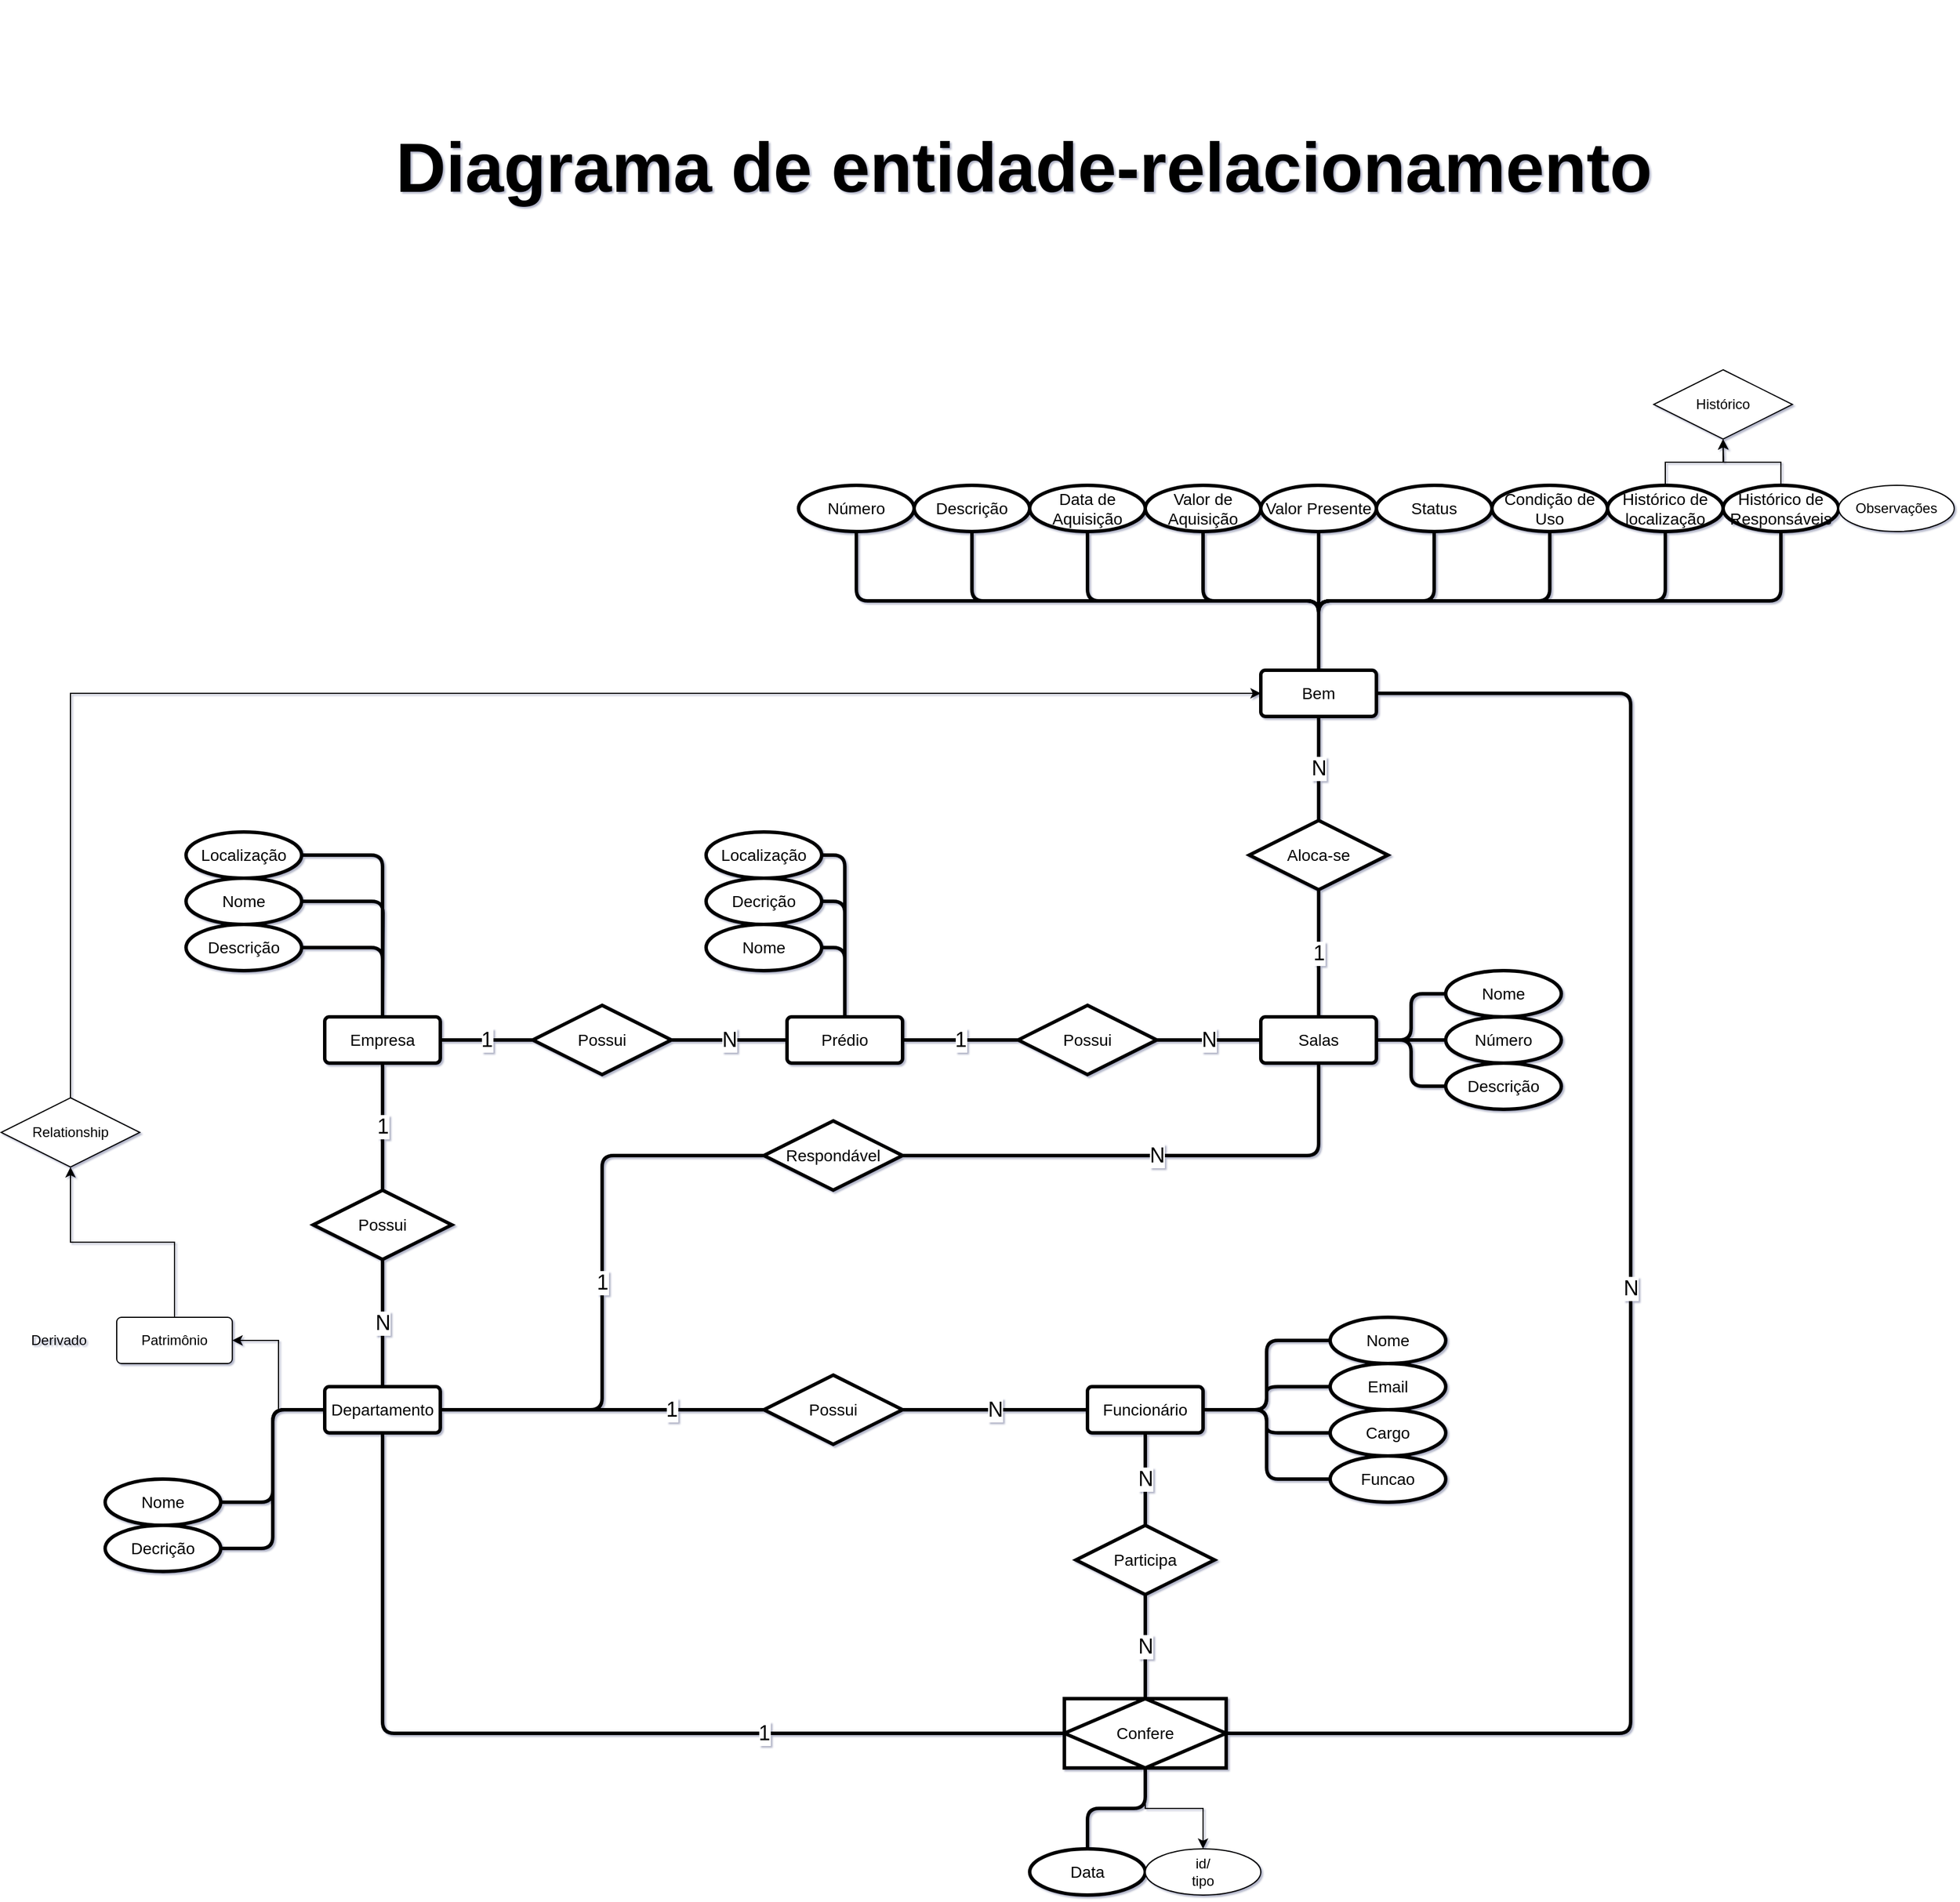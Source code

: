 <mxfile version="24.7.5">
  <diagram name="Page-1" id="T--bDFZihbW74El8pYaS">
    <mxGraphModel dx="2640" dy="2725" grid="1" gridSize="10" guides="1" tooltips="1" connect="1" arrows="1" fold="1" page="0" pageScale="1" pageWidth="850" pageHeight="1100" math="0" shadow="1">
      <root>
        <mxCell id="0" />
        <mxCell id="1" parent="0" />
        <mxCell id="7mthSx3CE8CJNTc02Vdj-50" value="Decrição" style="ellipse;whiteSpace=wrap;html=1;align=center;shadow=0;strokeWidth=3;fontSize=14;" parent="1" vertex="1">
          <mxGeometry x="-410" y="-160" width="100" height="40" as="geometry" />
        </mxCell>
        <mxCell id="7mthSx3CE8CJNTc02Vdj-47" style="edgeStyle=orthogonalEdgeStyle;rounded=1;orthogonalLoop=1;jettySize=auto;html=1;entryX=1;entryY=0.5;entryDx=0;entryDy=0;endArrow=none;endFill=0;curved=0;shadow=0;strokeWidth=3;fontSize=14;" parent="1" source="7mthSx3CE8CJNTc02Vdj-48" target="7mthSx3CE8CJNTc02Vdj-50" edge="1">
          <mxGeometry relative="1" as="geometry" />
        </mxCell>
        <mxCell id="7mthSx3CE8CJNTc02Vdj-65" value="N" style="edgeStyle=orthogonalEdgeStyle;rounded=1;orthogonalLoop=1;jettySize=auto;html=1;entryX=1;entryY=0.5;entryDx=0;entryDy=0;endArrow=none;endFill=0;strokeWidth=3;fontSize=18;shadow=0;curved=0;" parent="1" source="7mthSx3CE8CJNTc02Vdj-48" target="7mthSx3CE8CJNTc02Vdj-63" edge="1">
          <mxGeometry relative="1" as="geometry" />
        </mxCell>
        <mxCell id="7mthSx3CE8CJNTc02Vdj-48" value="Prédio" style="rounded=1;arcSize=10;whiteSpace=wrap;html=1;align=center;shadow=0;strokeWidth=3;fontSize=14;" parent="1" vertex="1">
          <mxGeometry x="-340" y="-40" width="100" height="40" as="geometry" />
        </mxCell>
        <mxCell id="7mthSx3CE8CJNTc02Vdj-46" style="edgeStyle=orthogonalEdgeStyle;rounded=1;orthogonalLoop=1;jettySize=auto;html=1;entryX=1;entryY=0.5;entryDx=0;entryDy=0;endArrow=none;endFill=0;curved=0;shadow=0;strokeWidth=3;fontSize=14;" parent="1" source="7mthSx3CE8CJNTc02Vdj-48" target="7mthSx3CE8CJNTc02Vdj-49" edge="1">
          <mxGeometry relative="1" as="geometry" />
        </mxCell>
        <mxCell id="7mthSx3CE8CJNTc02Vdj-49" value="Nome" style="ellipse;whiteSpace=wrap;html=1;align=center;shadow=0;strokeWidth=3;fontSize=14;" parent="1" vertex="1">
          <mxGeometry x="-410" y="-120" width="100" height="40" as="geometry" />
        </mxCell>
        <mxCell id="7mthSx3CE8CJNTc02Vdj-27" style="edgeStyle=orthogonalEdgeStyle;rounded=1;orthogonalLoop=1;jettySize=auto;html=1;entryX=1;entryY=0.5;entryDx=0;entryDy=0;endArrow=none;endFill=0;curved=0;shadow=0;strokeWidth=3;fontSize=14;" parent="1" source="7mthSx3CE8CJNTc02Vdj-3" target="7mthSx3CE8CJNTc02Vdj-18" edge="1">
          <mxGeometry relative="1" as="geometry" />
        </mxCell>
        <mxCell id="7mthSx3CE8CJNTc02Vdj-28" style="edgeStyle=orthogonalEdgeStyle;rounded=1;orthogonalLoop=1;jettySize=auto;html=1;entryX=1;entryY=0.5;entryDx=0;entryDy=0;endArrow=none;endFill=0;curved=0;shadow=0;strokeWidth=3;fontSize=14;" parent="1" source="7mthSx3CE8CJNTc02Vdj-3" target="7mthSx3CE8CJNTc02Vdj-19" edge="1">
          <mxGeometry relative="1" as="geometry" />
        </mxCell>
        <mxCell id="7mthSx3CE8CJNTc02Vdj-85" value="1" style="edgeStyle=orthogonalEdgeStyle;rounded=1;orthogonalLoop=1;jettySize=auto;html=1;entryX=0;entryY=0.5;entryDx=0;entryDy=0;strokeWidth=3;endArrow=none;endFill=0;fontSize=18;shadow=0;curved=0;" parent="1" source="7mthSx3CE8CJNTc02Vdj-3" target="7mthSx3CE8CJNTc02Vdj-84" edge="1">
          <mxGeometry relative="1" as="geometry">
            <Array as="points">
              <mxPoint x="-500" y="300" />
              <mxPoint x="-500" y="80" />
            </Array>
          </mxGeometry>
        </mxCell>
        <mxCell id="7mthSx3CE8CJNTc02Vdj-95" value="1" style="edgeStyle=orthogonalEdgeStyle;rounded=1;orthogonalLoop=1;jettySize=auto;html=1;entryX=0;entryY=0.5;entryDx=0;entryDy=0;strokeWidth=3;endArrow=none;endFill=0;exitX=0.5;exitY=1;exitDx=0;exitDy=0;fontSize=18;shadow=0;curved=0;" parent="1" source="7mthSx3CE8CJNTc02Vdj-3" target="7mthSx3CE8CJNTc02Vdj-104" edge="1">
          <mxGeometry x="0.389" relative="1" as="geometry">
            <mxPoint x="-1" as="offset" />
          </mxGeometry>
        </mxCell>
        <mxCell id="joE96Z92P-JBZioCppuL-10" style="edgeStyle=orthogonalEdgeStyle;rounded=0;orthogonalLoop=1;jettySize=auto;html=1;entryX=1;entryY=0.5;entryDx=0;entryDy=0;" parent="1" source="7mthSx3CE8CJNTc02Vdj-3" target="joE96Z92P-JBZioCppuL-9" edge="1">
          <mxGeometry relative="1" as="geometry" />
        </mxCell>
        <mxCell id="7mthSx3CE8CJNTc02Vdj-3" value="Departamento" style="rounded=1;arcSize=10;whiteSpace=wrap;html=1;align=center;shadow=0;strokeWidth=3;container=0;fontSize=14;" parent="1" vertex="1">
          <mxGeometry x="-740" y="280" width="100" height="40" as="geometry" />
        </mxCell>
        <mxCell id="7mthSx3CE8CJNTc02Vdj-18" value="Nome" style="ellipse;whiteSpace=wrap;html=1;align=center;shadow=0;strokeWidth=3;container=0;fontSize=14;" parent="1" vertex="1">
          <mxGeometry x="-930" y="360" width="100" height="40" as="geometry" />
        </mxCell>
        <mxCell id="7mthSx3CE8CJNTc02Vdj-19" value="Decrição" style="ellipse;whiteSpace=wrap;html=1;align=center;shadow=0;strokeWidth=3;container=0;fontSize=14;" parent="1" vertex="1">
          <mxGeometry x="-930" y="400" width="100" height="40" as="geometry" />
        </mxCell>
        <mxCell id="SAccm9rSHpC1ZqSbtUUq-11" style="edgeStyle=orthogonalEdgeStyle;rounded=1;orthogonalLoop=1;jettySize=auto;html=1;entryX=0.5;entryY=1;entryDx=0;entryDy=0;exitX=0.5;exitY=0;exitDx=0;exitDy=0;endArrow=none;endFill=0;curved=0;strokeWidth=3;shadow=0;" parent="1" source="7mthSx3CE8CJNTc02Vdj-5" target="SAccm9rSHpC1ZqSbtUUq-8" edge="1">
          <mxGeometry relative="1" as="geometry" />
        </mxCell>
        <mxCell id="SAccm9rSHpC1ZqSbtUUq-12" style="edgeStyle=orthogonalEdgeStyle;rounded=1;orthogonalLoop=1;jettySize=auto;html=1;entryX=0.5;entryY=1;entryDx=0;entryDy=0;exitX=0.5;exitY=0;exitDx=0;exitDy=0;endArrow=none;endFill=0;curved=0;strokeWidth=3;shadow=0;" parent="1" source="7mthSx3CE8CJNTc02Vdj-5" target="SAccm9rSHpC1ZqSbtUUq-7" edge="1">
          <mxGeometry relative="1" as="geometry" />
        </mxCell>
        <mxCell id="SAccm9rSHpC1ZqSbtUUq-13" style="edgeStyle=orthogonalEdgeStyle;rounded=1;orthogonalLoop=1;jettySize=auto;html=1;entryX=0.5;entryY=1;entryDx=0;entryDy=0;exitX=0.5;exitY=0;exitDx=0;exitDy=0;endArrow=none;endFill=0;curved=0;strokeWidth=3;shadow=0;" parent="1" source="7mthSx3CE8CJNTc02Vdj-5" target="SAccm9rSHpC1ZqSbtUUq-9" edge="1">
          <mxGeometry relative="1" as="geometry" />
        </mxCell>
        <mxCell id="SAccm9rSHpC1ZqSbtUUq-14" style="edgeStyle=orthogonalEdgeStyle;rounded=1;orthogonalLoop=1;jettySize=auto;html=1;entryX=0.5;entryY=1;entryDx=0;entryDy=0;endArrow=none;endFill=0;curved=0;strokeWidth=3;shadow=0;" parent="1" source="7mthSx3CE8CJNTc02Vdj-5" target="SAccm9rSHpC1ZqSbtUUq-1" edge="1">
          <mxGeometry relative="1" as="geometry" />
        </mxCell>
        <mxCell id="SAccm9rSHpC1ZqSbtUUq-15" style="edgeStyle=orthogonalEdgeStyle;rounded=1;orthogonalLoop=1;jettySize=auto;html=1;entryX=0.5;entryY=1;entryDx=0;entryDy=0;endArrow=none;endFill=0;curved=0;strokeWidth=3;shadow=0;" parent="1" source="7mthSx3CE8CJNTc02Vdj-5" target="SAccm9rSHpC1ZqSbtUUq-2" edge="1">
          <mxGeometry relative="1" as="geometry" />
        </mxCell>
        <mxCell id="SAccm9rSHpC1ZqSbtUUq-16" style="edgeStyle=orthogonalEdgeStyle;rounded=1;orthogonalLoop=1;jettySize=auto;html=1;entryX=0.5;entryY=1;entryDx=0;entryDy=0;endArrow=none;endFill=0;curved=0;strokeWidth=3;shadow=0;" parent="1" source="7mthSx3CE8CJNTc02Vdj-5" target="SAccm9rSHpC1ZqSbtUUq-3" edge="1">
          <mxGeometry relative="1" as="geometry" />
        </mxCell>
        <mxCell id="SAccm9rSHpC1ZqSbtUUq-17" style="edgeStyle=orthogonalEdgeStyle;rounded=1;orthogonalLoop=1;jettySize=auto;html=1;entryX=0.5;entryY=1;entryDx=0;entryDy=0;exitX=0.5;exitY=0;exitDx=0;exitDy=0;endArrow=none;endFill=0;curved=0;strokeWidth=3;shadow=0;" parent="1" source="7mthSx3CE8CJNTc02Vdj-5" target="SAccm9rSHpC1ZqSbtUUq-4" edge="1">
          <mxGeometry relative="1" as="geometry">
            <mxPoint x="120" y="-350" as="sourcePoint" />
            <Array as="points">
              <mxPoint x="120" y="-400" />
              <mxPoint x="320" y="-400" />
            </Array>
          </mxGeometry>
        </mxCell>
        <mxCell id="SAccm9rSHpC1ZqSbtUUq-18" style="edgeStyle=orthogonalEdgeStyle;rounded=1;orthogonalLoop=1;jettySize=auto;html=1;entryX=0.5;entryY=1;entryDx=0;entryDy=0;exitX=0.5;exitY=0;exitDx=0;exitDy=0;endArrow=none;endFill=0;curved=0;strokeWidth=3;shadow=0;" parent="1" source="7mthSx3CE8CJNTc02Vdj-5" target="SAccm9rSHpC1ZqSbtUUq-5" edge="1">
          <mxGeometry relative="1" as="geometry" />
        </mxCell>
        <mxCell id="SAccm9rSHpC1ZqSbtUUq-19" style="edgeStyle=orthogonalEdgeStyle;rounded=1;orthogonalLoop=1;jettySize=auto;html=1;entryX=0.5;entryY=1;entryDx=0;entryDy=0;exitX=0.5;exitY=0;exitDx=0;exitDy=0;endArrow=none;endFill=0;curved=0;strokeWidth=3;shadow=0;" parent="1" source="7mthSx3CE8CJNTc02Vdj-5" target="SAccm9rSHpC1ZqSbtUUq-6" edge="1">
          <mxGeometry relative="1" as="geometry">
            <Array as="points">
              <mxPoint x="120" y="-400" />
              <mxPoint x="520" y="-400" />
            </Array>
          </mxGeometry>
        </mxCell>
        <mxCell id="7mthSx3CE8CJNTc02Vdj-5" value="Bem" style="rounded=1;arcSize=10;whiteSpace=wrap;html=1;align=center;shadow=0;strokeWidth=3;container=0;fontSize=14;" parent="1" vertex="1">
          <mxGeometry x="70" y="-340" width="100" height="40" as="geometry" />
        </mxCell>
        <mxCell id="7mthSx3CE8CJNTc02Vdj-34" style="edgeStyle=orthogonalEdgeStyle;rounded=1;orthogonalLoop=1;jettySize=auto;html=1;endArrow=none;endFill=0;curved=0;shadow=0;strokeWidth=3;fontSize=14;entryX=0.5;entryY=1;entryDx=0;entryDy=0;" parent="1" source="7mthSx3CE8CJNTc02Vdj-26" target="7mthSx3CE8CJNTc02Vdj-104" edge="1">
          <mxGeometry relative="1" as="geometry" />
        </mxCell>
        <mxCell id="7mthSx3CE8CJNTc02Vdj-26" value="&lt;div style=&quot;font-size: 14px;&quot;&gt;Data&lt;/div&gt;" style="ellipse;whiteSpace=wrap;html=1;align=center;shadow=0;strokeWidth=3;container=0;fontSize=14;" parent="1" vertex="1">
          <mxGeometry x="-130" y="680" width="100" height="40" as="geometry" />
        </mxCell>
        <mxCell id="7mthSx3CE8CJNTc02Vdj-29" style="edgeStyle=orthogonalEdgeStyle;rounded=1;orthogonalLoop=1;jettySize=auto;html=1;entryX=0;entryY=0.5;entryDx=0;entryDy=0;endArrow=none;endFill=0;curved=0;shadow=0;strokeWidth=3;fontSize=14;" parent="1" source="7mthSx3CE8CJNTc02Vdj-4" target="7mthSx3CE8CJNTc02Vdj-22" edge="1">
          <mxGeometry relative="1" as="geometry" />
        </mxCell>
        <mxCell id="7mthSx3CE8CJNTc02Vdj-30" style="edgeStyle=orthogonalEdgeStyle;rounded=1;orthogonalLoop=1;jettySize=auto;html=1;entryX=0;entryY=0.5;entryDx=0;entryDy=0;endArrow=none;endFill=0;curved=0;shadow=0;strokeWidth=3;fontSize=14;" parent="1" source="7mthSx3CE8CJNTc02Vdj-4" target="7mthSx3CE8CJNTc02Vdj-23" edge="1">
          <mxGeometry relative="1" as="geometry" />
        </mxCell>
        <mxCell id="7mthSx3CE8CJNTc02Vdj-31" style="edgeStyle=orthogonalEdgeStyle;rounded=1;orthogonalLoop=1;jettySize=auto;html=1;entryX=0;entryY=0.5;entryDx=0;entryDy=0;endArrow=none;endFill=0;curved=0;shadow=0;strokeWidth=3;fontSize=14;" parent="1" source="7mthSx3CE8CJNTc02Vdj-4" target="7mthSx3CE8CJNTc02Vdj-24" edge="1">
          <mxGeometry relative="1" as="geometry" />
        </mxCell>
        <mxCell id="7mthSx3CE8CJNTc02Vdj-32" style="edgeStyle=orthogonalEdgeStyle;rounded=1;orthogonalLoop=1;jettySize=auto;html=1;entryX=0;entryY=0.5;entryDx=0;entryDy=0;endArrow=none;endFill=0;curved=0;shadow=0;strokeWidth=3;fontSize=14;" parent="1" source="7mthSx3CE8CJNTc02Vdj-4" target="7mthSx3CE8CJNTc02Vdj-25" edge="1">
          <mxGeometry relative="1" as="geometry" />
        </mxCell>
        <mxCell id="7mthSx3CE8CJNTc02Vdj-102" value="N" style="edgeStyle=orthogonalEdgeStyle;rounded=1;orthogonalLoop=1;jettySize=auto;html=1;entryX=0.5;entryY=0;entryDx=0;entryDy=0;endArrow=none;endFill=0;strokeWidth=3;fontSize=18;shadow=0;curved=0;" parent="1" source="7mthSx3CE8CJNTc02Vdj-4" target="7mthSx3CE8CJNTc02Vdj-101" edge="1">
          <mxGeometry x="-0.334" relative="1" as="geometry">
            <mxPoint x="-30" y="420" as="targetPoint" />
            <Array as="points">
              <mxPoint x="-30" y="420" />
              <mxPoint x="-30" y="420" />
            </Array>
            <mxPoint as="offset" />
          </mxGeometry>
        </mxCell>
        <mxCell id="7mthSx3CE8CJNTc02Vdj-4" value="&lt;div style=&quot;font-size: 14px;&quot;&gt;Funcionário&lt;/div&gt;" style="rounded=1;arcSize=10;whiteSpace=wrap;html=1;align=center;shadow=0;strokeWidth=3;container=0;fontSize=14;" parent="1" vertex="1">
          <mxGeometry x="-80" y="280" width="100" height="40" as="geometry" />
        </mxCell>
        <mxCell id="7mthSx3CE8CJNTc02Vdj-22" value="Nome" style="ellipse;whiteSpace=wrap;html=1;align=center;shadow=0;strokeWidth=3;container=0;fontSize=14;" parent="1" vertex="1">
          <mxGeometry x="130" y="220" width="100" height="40" as="geometry" />
        </mxCell>
        <mxCell id="7mthSx3CE8CJNTc02Vdj-23" value="Email" style="ellipse;whiteSpace=wrap;html=1;align=center;shadow=0;strokeWidth=3;container=0;fontSize=14;" parent="1" vertex="1">
          <mxGeometry x="130" y="260" width="100" height="40" as="geometry" />
        </mxCell>
        <mxCell id="7mthSx3CE8CJNTc02Vdj-24" value="Cargo" style="ellipse;whiteSpace=wrap;html=1;align=center;shadow=0;strokeWidth=3;container=0;fontSize=14;" parent="1" vertex="1">
          <mxGeometry x="130" y="300" width="100" height="40" as="geometry" />
        </mxCell>
        <mxCell id="7mthSx3CE8CJNTc02Vdj-25" value="Funcao" style="ellipse;whiteSpace=wrap;html=1;align=center;shadow=0;strokeWidth=3;container=0;fontSize=14;" parent="1" vertex="1">
          <mxGeometry x="130" y="340" width="100" height="40" as="geometry" />
        </mxCell>
        <mxCell id="7mthSx3CE8CJNTc02Vdj-92" value="1" style="edgeStyle=orthogonalEdgeStyle;rounded=1;orthogonalLoop=1;jettySize=auto;html=1;entryX=0.5;entryY=1;entryDx=0;entryDy=0;strokeWidth=3;endArrow=none;endFill=0;fontSize=18;shadow=0;curved=0;" parent="1" source="7mthSx3CE8CJNTc02Vdj-2" target="7mthSx3CE8CJNTc02Vdj-91" edge="1">
          <mxGeometry relative="1" as="geometry" />
        </mxCell>
        <mxCell id="7mthSx3CE8CJNTc02Vdj-2" value="Salas" style="rounded=1;arcSize=10;whiteSpace=wrap;html=1;align=center;shadow=0;strokeWidth=3;container=0;fontSize=14;" parent="1" vertex="1">
          <mxGeometry x="70" y="-40" width="100" height="40" as="geometry" />
        </mxCell>
        <mxCell id="7mthSx3CE8CJNTc02Vdj-14" style="edgeStyle=orthogonalEdgeStyle;rounded=1;orthogonalLoop=1;jettySize=auto;html=1;curved=0;endArrow=none;endFill=0;shadow=0;strokeWidth=3;fontSize=14;" parent="1" source="7mthSx3CE8CJNTc02Vdj-11" target="7mthSx3CE8CJNTc02Vdj-2" edge="1">
          <mxGeometry relative="1" as="geometry" />
        </mxCell>
        <mxCell id="7mthSx3CE8CJNTc02Vdj-11" value="&lt;div style=&quot;font-size: 14px;&quot;&gt;Nome&lt;/div&gt;" style="ellipse;whiteSpace=wrap;html=1;align=center;shadow=0;strokeWidth=3;container=0;fontSize=14;" parent="1" vertex="1">
          <mxGeometry x="230" y="-80" width="100" height="40" as="geometry" />
        </mxCell>
        <mxCell id="7mthSx3CE8CJNTc02Vdj-15" style="edgeStyle=orthogonalEdgeStyle;rounded=1;orthogonalLoop=1;jettySize=auto;html=1;curved=0;endArrow=none;endFill=0;shadow=0;strokeWidth=3;entryX=1;entryY=0.5;entryDx=0;entryDy=0;fontSize=14;" parent="1" source="7mthSx3CE8CJNTc02Vdj-12" target="7mthSx3CE8CJNTc02Vdj-2" edge="1">
          <mxGeometry relative="1" as="geometry">
            <mxPoint x="130" y="80" as="targetPoint" />
          </mxGeometry>
        </mxCell>
        <mxCell id="7mthSx3CE8CJNTc02Vdj-12" value="Número" style="ellipse;whiteSpace=wrap;html=1;align=center;shadow=0;strokeWidth=3;container=0;fontSize=14;" parent="1" vertex="1">
          <mxGeometry x="230" y="-40" width="100" height="40" as="geometry" />
        </mxCell>
        <mxCell id="7mthSx3CE8CJNTc02Vdj-16" style="edgeStyle=orthogonalEdgeStyle;rounded=1;orthogonalLoop=1;jettySize=auto;html=1;entryX=1;entryY=0.5;entryDx=0;entryDy=0;curved=0;endArrow=none;endFill=0;shadow=0;strokeWidth=3;fontSize=14;" parent="1" source="7mthSx3CE8CJNTc02Vdj-13" target="7mthSx3CE8CJNTc02Vdj-2" edge="1">
          <mxGeometry relative="1" as="geometry" />
        </mxCell>
        <mxCell id="7mthSx3CE8CJNTc02Vdj-13" value="Descrição" style="ellipse;whiteSpace=wrap;html=1;align=center;shadow=0;strokeWidth=3;container=0;fontSize=14;" parent="1" vertex="1">
          <mxGeometry x="230" width="100" height="40" as="geometry" />
        </mxCell>
        <mxCell id="7mthSx3CE8CJNTc02Vdj-63" value="Possui" style="shape=rhombus;perimeter=rhombusPerimeter;whiteSpace=wrap;html=1;align=center;shadow=0;strokeWidth=3;fontSize=14;" parent="1" vertex="1">
          <mxGeometry x="-560" y="-50" width="120" height="60" as="geometry" />
        </mxCell>
        <mxCell id="7mthSx3CE8CJNTc02Vdj-64" value="&lt;div style=&quot;font-size: 18px;&quot;&gt;1&lt;/div&gt;" style="edgeStyle=orthogonalEdgeStyle;rounded=1;orthogonalLoop=1;jettySize=auto;html=1;entryX=0;entryY=0.5;entryDx=0;entryDy=0;endArrow=none;endFill=0;strokeWidth=3;fontSize=18;shadow=0;curved=0;" parent="1" source="7mthSx3CE8CJNTc02Vdj-1" target="7mthSx3CE8CJNTc02Vdj-63" edge="1">
          <mxGeometry relative="1" as="geometry" />
        </mxCell>
        <mxCell id="7mthSx3CE8CJNTc02Vdj-69" value="N" style="edgeStyle=orthogonalEdgeStyle;rounded=1;orthogonalLoop=1;jettySize=auto;html=1;entryX=0.5;entryY=1;entryDx=0;entryDy=0;endArrow=none;endFill=0;strokeWidth=3;exitX=0.5;exitY=0;exitDx=0;exitDy=0;fontSize=18;shadow=0;curved=0;" parent="1" source="7mthSx3CE8CJNTc02Vdj-3" target="7mthSx3CE8CJNTc02Vdj-70" edge="1">
          <mxGeometry relative="1" as="geometry">
            <mxPoint x="-330" y="130" as="sourcePoint" />
          </mxGeometry>
        </mxCell>
        <mxCell id="7mthSx3CE8CJNTc02Vdj-70" value="Possui" style="shape=rhombus;perimeter=rhombusPerimeter;whiteSpace=wrap;html=1;align=center;shadow=0;strokeWidth=3;fontSize=14;" parent="1" vertex="1">
          <mxGeometry x="-750" y="110" width="120" height="60" as="geometry" />
        </mxCell>
        <mxCell id="7mthSx3CE8CJNTc02Vdj-71" value="&lt;div style=&quot;font-size: 18px;&quot;&gt;1&lt;/div&gt;" style="edgeStyle=orthogonalEdgeStyle;rounded=1;orthogonalLoop=1;jettySize=auto;html=1;endArrow=none;endFill=0;strokeWidth=3;exitX=0.5;exitY=1;exitDx=0;exitDy=0;entryX=0.5;entryY=0;entryDx=0;entryDy=0;fontSize=18;shadow=0;curved=0;" parent="1" source="7mthSx3CE8CJNTc02Vdj-1" target="7mthSx3CE8CJNTc02Vdj-70" edge="1">
          <mxGeometry relative="1" as="geometry">
            <mxPoint x="-720" y="130" as="sourcePoint" />
            <mxPoint x="-530" y="90" as="targetPoint" />
          </mxGeometry>
        </mxCell>
        <mxCell id="7mthSx3CE8CJNTc02Vdj-81" value="N" style="edgeStyle=orthogonalEdgeStyle;rounded=1;orthogonalLoop=1;jettySize=auto;html=1;entryX=1;entryY=0.5;entryDx=0;entryDy=0;endArrow=none;endFill=0;strokeWidth=3;exitX=0;exitY=0.5;exitDx=0;exitDy=0;fontSize=18;shadow=0;curved=0;" parent="1" source="7mthSx3CE8CJNTc02Vdj-2" target="7mthSx3CE8CJNTc02Vdj-82" edge="1">
          <mxGeometry relative="1" as="geometry">
            <mxPoint x="70" y="-90" as="sourcePoint" />
          </mxGeometry>
        </mxCell>
        <mxCell id="7mthSx3CE8CJNTc02Vdj-82" value="Possui" style="shape=rhombus;perimeter=rhombusPerimeter;whiteSpace=wrap;html=1;align=center;shadow=0;strokeWidth=3;fontSize=14;" parent="1" vertex="1">
          <mxGeometry x="-140" y="-50" width="120" height="60" as="geometry" />
        </mxCell>
        <mxCell id="7mthSx3CE8CJNTc02Vdj-83" value="&lt;div style=&quot;font-size: 18px;&quot;&gt;1&lt;/div&gt;" style="edgeStyle=orthogonalEdgeStyle;rounded=1;orthogonalLoop=1;jettySize=auto;html=1;entryX=0;entryY=0.5;entryDx=0;entryDy=0;endArrow=none;endFill=0;strokeWidth=3;exitX=1;exitY=0.5;exitDx=0;exitDy=0;fontSize=18;shadow=0;curved=0;" parent="1" source="7mthSx3CE8CJNTc02Vdj-48" target="7mthSx3CE8CJNTc02Vdj-82" edge="1">
          <mxGeometry relative="1" as="geometry">
            <mxPoint x="-230" y="-90" as="sourcePoint" />
          </mxGeometry>
        </mxCell>
        <mxCell id="7mthSx3CE8CJNTc02Vdj-1" value="&lt;div style=&quot;font-size: 14px;&quot;&gt;Empresa&lt;/div&gt;" style="rounded=1;arcSize=10;whiteSpace=wrap;html=1;align=center;shadow=0;strokeWidth=3;fontSize=14;" parent="1" vertex="1">
          <mxGeometry x="-740" y="-40" width="100" height="40" as="geometry" />
        </mxCell>
        <mxCell id="7mthSx3CE8CJNTc02Vdj-10" style="edgeStyle=orthogonalEdgeStyle;rounded=1;orthogonalLoop=1;jettySize=auto;html=1;entryX=0.5;entryY=0;entryDx=0;entryDy=0;curved=0;endArrow=none;endFill=0;strokeColor=default;shadow=0;strokeWidth=3;fontSize=14;" parent="1" source="7mthSx3CE8CJNTc02Vdj-7" target="7mthSx3CE8CJNTc02Vdj-1" edge="1">
          <mxGeometry relative="1" as="geometry" />
        </mxCell>
        <mxCell id="7mthSx3CE8CJNTc02Vdj-7" value="&lt;div style=&quot;font-size: 14px;&quot;&gt;Descrição&lt;/div&gt;" style="ellipse;whiteSpace=wrap;html=1;align=center;shadow=0;strokeWidth=3;fontSize=14;" parent="1" vertex="1">
          <mxGeometry x="-860" y="-120" width="100" height="40" as="geometry" />
        </mxCell>
        <mxCell id="7mthSx3CE8CJNTc02Vdj-9" style="edgeStyle=orthogonalEdgeStyle;rounded=1;orthogonalLoop=1;jettySize=auto;html=1;exitX=1;exitY=0.5;exitDx=0;exitDy=0;endArrow=none;endFill=0;curved=0;shadow=0;strokeWidth=3;fontSize=14;" parent="1" source="7mthSx3CE8CJNTc02Vdj-8" edge="1">
          <mxGeometry relative="1" as="geometry">
            <mxPoint x="-690" y="-50" as="targetPoint" />
          </mxGeometry>
        </mxCell>
        <mxCell id="7mthSx3CE8CJNTc02Vdj-8" value="Nome" style="ellipse;whiteSpace=wrap;html=1;align=center;shadow=0;strokeWidth=3;fontSize=14;" parent="1" vertex="1">
          <mxGeometry x="-860" y="-160" width="100" height="40" as="geometry" />
        </mxCell>
        <mxCell id="7mthSx3CE8CJNTc02Vdj-86" value="N" style="edgeStyle=orthogonalEdgeStyle;rounded=1;orthogonalLoop=1;jettySize=auto;html=1;strokeWidth=3;endArrow=none;endFill=0;fontSize=18;shadow=0;curved=0;" parent="1" source="7mthSx3CE8CJNTc02Vdj-84" target="7mthSx3CE8CJNTc02Vdj-2" edge="1">
          <mxGeometry relative="1" as="geometry" />
        </mxCell>
        <mxCell id="7mthSx3CE8CJNTc02Vdj-84" value="Respondável" style="shape=rhombus;perimeter=rhombusPerimeter;whiteSpace=wrap;html=1;align=center;strokeWidth=3;fontSize=14;shadow=0;" parent="1" vertex="1">
          <mxGeometry x="-360" y="50" width="120" height="60" as="geometry" />
        </mxCell>
        <mxCell id="7mthSx3CE8CJNTc02Vdj-88" value="N" style="edgeStyle=orthogonalEdgeStyle;rounded=1;orthogonalLoop=1;jettySize=auto;html=1;entryX=1;entryY=0.5;entryDx=0;entryDy=0;endArrow=none;endFill=0;strokeWidth=3;exitX=0;exitY=0.5;exitDx=0;exitDy=0;fontSize=18;shadow=0;curved=0;" parent="1" source="7mthSx3CE8CJNTc02Vdj-4" target="7mthSx3CE8CJNTc02Vdj-89" edge="1">
          <mxGeometry relative="1" as="geometry">
            <mxPoint x="-70" y="320" as="sourcePoint" />
          </mxGeometry>
        </mxCell>
        <mxCell id="7mthSx3CE8CJNTc02Vdj-89" value="Possui" style="shape=rhombus;perimeter=rhombusPerimeter;whiteSpace=wrap;html=1;align=center;shadow=0;strokeWidth=3;fontSize=14;" parent="1" vertex="1">
          <mxGeometry x="-360" y="270" width="120" height="60" as="geometry" />
        </mxCell>
        <mxCell id="7mthSx3CE8CJNTc02Vdj-90" value="&lt;div style=&quot;font-size: 18px;&quot;&gt;1&lt;/div&gt;" style="edgeStyle=orthogonalEdgeStyle;rounded=1;orthogonalLoop=1;jettySize=auto;html=1;entryX=0;entryY=0.5;entryDx=0;entryDy=0;endArrow=none;endFill=0;strokeWidth=3;exitX=1;exitY=0.5;exitDx=0;exitDy=0;fontSize=18;shadow=0;curved=0;" parent="1" source="7mthSx3CE8CJNTc02Vdj-3" target="7mthSx3CE8CJNTc02Vdj-89" edge="1">
          <mxGeometry x="0.429" relative="1" as="geometry">
            <mxPoint x="-640" y="390" as="sourcePoint" />
            <mxPoint as="offset" />
          </mxGeometry>
        </mxCell>
        <mxCell id="7mthSx3CE8CJNTc02Vdj-93" value="N" style="edgeStyle=orthogonalEdgeStyle;rounded=1;orthogonalLoop=1;jettySize=auto;html=1;exitX=0.5;exitY=0;exitDx=0;exitDy=0;entryX=0.5;entryY=1;entryDx=0;entryDy=0;strokeWidth=3;endArrow=none;endFill=0;fontSize=18;shadow=0;curved=0;" parent="1" source="7mthSx3CE8CJNTc02Vdj-91" target="7mthSx3CE8CJNTc02Vdj-5" edge="1">
          <mxGeometry relative="1" as="geometry" />
        </mxCell>
        <mxCell id="7mthSx3CE8CJNTc02Vdj-91" value="&lt;div style=&quot;font-size: 14px;&quot;&gt;Aloca-se&lt;/div&gt;" style="shape=rhombus;perimeter=rhombusPerimeter;whiteSpace=wrap;html=1;align=center;strokeWidth=3;fontSize=14;shadow=0;" parent="1" vertex="1">
          <mxGeometry x="60" y="-210" width="120" height="60" as="geometry" />
        </mxCell>
        <mxCell id="7mthSx3CE8CJNTc02Vdj-96" value="N" style="edgeStyle=orthogonalEdgeStyle;rounded=1;orthogonalLoop=1;jettySize=auto;html=1;strokeWidth=3;endArrow=none;endFill=0;exitX=1;exitY=0.5;exitDx=0;exitDy=0;fontSize=18;shadow=0;curved=0;entryX=1;entryY=0.5;entryDx=0;entryDy=0;" parent="1" source="7mthSx3CE8CJNTc02Vdj-104" target="7mthSx3CE8CJNTc02Vdj-5" edge="1">
          <mxGeometry relative="1" as="geometry">
            <mxPoint x="400" y="-320" as="targetPoint" />
            <Array as="points">
              <mxPoint x="390" y="580" />
              <mxPoint x="390" y="-320" />
            </Array>
          </mxGeometry>
        </mxCell>
        <mxCell id="7mthSx3CE8CJNTc02Vdj-103" value="N" style="edgeStyle=orthogonalEdgeStyle;rounded=1;orthogonalLoop=1;jettySize=auto;html=1;exitX=0.5;exitY=1;exitDx=0;exitDy=0;endArrow=none;endFill=0;strokeWidth=3;entryX=0.5;entryY=0;entryDx=0;entryDy=0;fontSize=18;shadow=0;curved=0;" parent="1" source="7mthSx3CE8CJNTc02Vdj-101" target="7mthSx3CE8CJNTc02Vdj-104" edge="1">
          <mxGeometry relative="1" as="geometry">
            <mxPoint x="-50" y="540" as="targetPoint" />
            <Array as="points">
              <mxPoint x="-30" y="510" />
              <mxPoint x="-30" y="510" />
            </Array>
          </mxGeometry>
        </mxCell>
        <mxCell id="7mthSx3CE8CJNTc02Vdj-101" value="Participa" style="shape=rhombus;perimeter=rhombusPerimeter;whiteSpace=wrap;html=1;align=center;strokeWidth=3;fontSize=14;shadow=0;" parent="1" vertex="1">
          <mxGeometry x="-90" y="400" width="120" height="60" as="geometry" />
        </mxCell>
        <mxCell id="joE96Z92P-JBZioCppuL-3" style="edgeStyle=orthogonalEdgeStyle;rounded=0;orthogonalLoop=1;jettySize=auto;html=1;entryX=0.5;entryY=0;entryDx=0;entryDy=0;" parent="1" source="7mthSx3CE8CJNTc02Vdj-104" target="joE96Z92P-JBZioCppuL-1" edge="1">
          <mxGeometry relative="1" as="geometry" />
        </mxCell>
        <mxCell id="7mthSx3CE8CJNTc02Vdj-104" value="Confere" style="shape=associativeEntity;whiteSpace=wrap;html=1;align=center;strokeWidth=3;fontSize=14;shadow=0;" parent="1" vertex="1">
          <mxGeometry x="-100" y="550" width="140" height="60" as="geometry" />
        </mxCell>
        <mxCell id="UPPQqZE5-UTuApqP6BNS-2" style="edgeStyle=orthogonalEdgeStyle;rounded=1;orthogonalLoop=1;jettySize=auto;html=1;entryX=0.5;entryY=0;entryDx=0;entryDy=0;shadow=0;strokeWidth=3;curved=0;endArrow=none;endFill=0;" parent="1" source="UPPQqZE5-UTuApqP6BNS-1" target="7mthSx3CE8CJNTc02Vdj-1" edge="1">
          <mxGeometry relative="1" as="geometry" />
        </mxCell>
        <mxCell id="UPPQqZE5-UTuApqP6BNS-1" value="Localização" style="ellipse;whiteSpace=wrap;html=1;align=center;shadow=0;strokeWidth=3;fontSize=14;" parent="1" vertex="1">
          <mxGeometry x="-860" y="-200" width="100" height="40" as="geometry" />
        </mxCell>
        <mxCell id="UPPQqZE5-UTuApqP6BNS-6" value="&lt;div&gt;&lt;font style=&quot;font-size: 60px;&quot;&gt;&lt;b&gt;Diagrama de entidade-relacionamento&lt;/b&gt;&lt;/font&gt;&lt;/div&gt;" style="text;html=1;align=center;verticalAlign=middle;whiteSpace=wrap;rounded=0;strokeWidth=30;shadow=0;" parent="1" vertex="1">
          <mxGeometry x="-830" y="-920" width="1390" height="290" as="geometry" />
        </mxCell>
        <mxCell id="SAccm9rSHpC1ZqSbtUUq-1" value="Valor de Aquisição" style="ellipse;whiteSpace=wrap;html=1;align=center;shadow=0;strokeWidth=3;fontSize=14;gradientColor=none;" parent="1" vertex="1">
          <mxGeometry x="-30" y="-500" width="100" height="40" as="geometry" />
        </mxCell>
        <mxCell id="SAccm9rSHpC1ZqSbtUUq-2" value="Valor Presente" style="ellipse;whiteSpace=wrap;html=1;align=center;shadow=0;strokeWidth=3;fontSize=14;gradientColor=none;" parent="1" vertex="1">
          <mxGeometry x="70" y="-500" width="100" height="40" as="geometry" />
        </mxCell>
        <mxCell id="SAccm9rSHpC1ZqSbtUUq-3" value="Status" style="ellipse;whiteSpace=wrap;html=1;align=center;shadow=0;strokeWidth=3;fontSize=14;gradientColor=none;" parent="1" vertex="1">
          <mxGeometry x="170" y="-500" width="100" height="40" as="geometry" />
        </mxCell>
        <mxCell id="SAccm9rSHpC1ZqSbtUUq-4" value="Condição de Uso" style="ellipse;whiteSpace=wrap;html=1;align=center;shadow=0;strokeWidth=3;fontSize=14;gradientColor=none;" parent="1" vertex="1">
          <mxGeometry x="270" y="-500" width="100" height="40" as="geometry" />
        </mxCell>
        <mxCell id="joE96Z92P-JBZioCppuL-8" style="edgeStyle=orthogonalEdgeStyle;rounded=0;orthogonalLoop=1;jettySize=auto;html=1;" parent="1" source="SAccm9rSHpC1ZqSbtUUq-5" edge="1">
          <mxGeometry relative="1" as="geometry">
            <mxPoint x="470" y="-540" as="targetPoint" />
          </mxGeometry>
        </mxCell>
        <mxCell id="SAccm9rSHpC1ZqSbtUUq-5" value="Histórico de localização" style="ellipse;whiteSpace=wrap;html=1;align=center;shadow=0;strokeWidth=3;fontSize=14;gradientColor=none;" parent="1" vertex="1">
          <mxGeometry x="370" y="-500" width="100" height="40" as="geometry" />
        </mxCell>
        <mxCell id="joE96Z92P-JBZioCppuL-7" style="edgeStyle=orthogonalEdgeStyle;rounded=0;orthogonalLoop=1;jettySize=auto;html=1;entryX=0.5;entryY=1;entryDx=0;entryDy=0;" parent="1" source="SAccm9rSHpC1ZqSbtUUq-6" target="joE96Z92P-JBZioCppuL-6" edge="1">
          <mxGeometry relative="1" as="geometry" />
        </mxCell>
        <mxCell id="SAccm9rSHpC1ZqSbtUUq-6" value="Histórico de Responsáveis" style="ellipse;whiteSpace=wrap;html=1;align=center;shadow=0;strokeWidth=3;fontSize=14;gradientColor=none;" parent="1" vertex="1">
          <mxGeometry x="470" y="-500" width="100" height="40" as="geometry" />
        </mxCell>
        <mxCell id="SAccm9rSHpC1ZqSbtUUq-7" value="Descrição" style="ellipse;whiteSpace=wrap;html=1;align=center;shadow=0;strokeWidth=3;fontSize=14;gradientColor=none;" parent="1" vertex="1">
          <mxGeometry x="-230" y="-500" width="100" height="40" as="geometry" />
        </mxCell>
        <mxCell id="SAccm9rSHpC1ZqSbtUUq-8" value="Número" style="ellipse;whiteSpace=wrap;html=1;align=center;shadow=0;strokeWidth=3;fontSize=14;gradientColor=none;" parent="1" vertex="1">
          <mxGeometry x="-330" y="-500" width="100" height="40" as="geometry" />
        </mxCell>
        <mxCell id="SAccm9rSHpC1ZqSbtUUq-9" value="Data de Aquisição" style="ellipse;whiteSpace=wrap;html=1;align=center;shadow=0;strokeWidth=3;fontSize=14;gradientColor=none;" parent="1" vertex="1">
          <mxGeometry x="-130" y="-500" width="100" height="40" as="geometry" />
        </mxCell>
        <mxCell id="SAccm9rSHpC1ZqSbtUUq-21" style="edgeStyle=orthogonalEdgeStyle;rounded=1;orthogonalLoop=1;jettySize=auto;html=1;entryX=0.5;entryY=0;entryDx=0;entryDy=0;exitX=1;exitY=0.5;exitDx=0;exitDy=0;curved=0;strokeWidth=3;endArrow=none;endFill=0;shadow=0;" parent="1" source="SAccm9rSHpC1ZqSbtUUq-20" target="7mthSx3CE8CJNTc02Vdj-48" edge="1">
          <mxGeometry relative="1" as="geometry" />
        </mxCell>
        <mxCell id="SAccm9rSHpC1ZqSbtUUq-20" value="Localização" style="ellipse;whiteSpace=wrap;html=1;align=center;shadow=0;strokeWidth=3;fontSize=14;" parent="1" vertex="1">
          <mxGeometry x="-410" y="-200" width="100" height="40" as="geometry" />
        </mxCell>
        <mxCell id="joE96Z92P-JBZioCppuL-1" value="id/&lt;div&gt;tipo&lt;/div&gt;" style="ellipse;whiteSpace=wrap;html=1;align=center;" parent="1" vertex="1">
          <mxGeometry x="-30" y="680" width="100" height="40" as="geometry" />
        </mxCell>
        <mxCell id="joE96Z92P-JBZioCppuL-5" value="Observações" style="ellipse;whiteSpace=wrap;html=1;align=center;" parent="1" vertex="1">
          <mxGeometry x="570" y="-500" width="100" height="40" as="geometry" />
        </mxCell>
        <mxCell id="joE96Z92P-JBZioCppuL-6" value="Histórico" style="shape=rhombus;perimeter=rhombusPerimeter;whiteSpace=wrap;html=1;align=center;" parent="1" vertex="1">
          <mxGeometry x="410" y="-600" width="120" height="60" as="geometry" />
        </mxCell>
        <mxCell id="joE96Z92P-JBZioCppuL-14" style="edgeStyle=orthogonalEdgeStyle;rounded=0;orthogonalLoop=1;jettySize=auto;html=1;entryX=0.5;entryY=1;entryDx=0;entryDy=0;" parent="1" source="joE96Z92P-JBZioCppuL-9" target="joE96Z92P-JBZioCppuL-13" edge="1">
          <mxGeometry relative="1" as="geometry" />
        </mxCell>
        <mxCell id="joE96Z92P-JBZioCppuL-9" value="Patrimônio" style="rounded=1;arcSize=10;whiteSpace=wrap;html=1;align=center;" parent="1" vertex="1">
          <mxGeometry x="-920" y="220" width="100" height="40" as="geometry" />
        </mxCell>
        <mxCell id="joE96Z92P-JBZioCppuL-11" value="Derivado" style="text;html=1;align=center;verticalAlign=middle;whiteSpace=wrap;rounded=0;" parent="1" vertex="1">
          <mxGeometry x="-1020" y="215" width="100" height="50" as="geometry" />
        </mxCell>
        <mxCell id="joE96Z92P-JBZioCppuL-15" style="edgeStyle=orthogonalEdgeStyle;rounded=0;orthogonalLoop=1;jettySize=auto;html=1;entryX=0;entryY=0.5;entryDx=0;entryDy=0;" parent="1" source="joE96Z92P-JBZioCppuL-13" target="7mthSx3CE8CJNTc02Vdj-5" edge="1">
          <mxGeometry relative="1" as="geometry">
            <mxPoint x="-960" y="-320" as="targetPoint" />
            <Array as="points">
              <mxPoint x="-960" y="-320" />
            </Array>
          </mxGeometry>
        </mxCell>
        <mxCell id="joE96Z92P-JBZioCppuL-13" value="Relationship" style="shape=rhombus;perimeter=rhombusPerimeter;whiteSpace=wrap;html=1;align=center;" parent="1" vertex="1">
          <mxGeometry x="-1020" y="30" width="120" height="60" as="geometry" />
        </mxCell>
      </root>
    </mxGraphModel>
  </diagram>
</mxfile>
